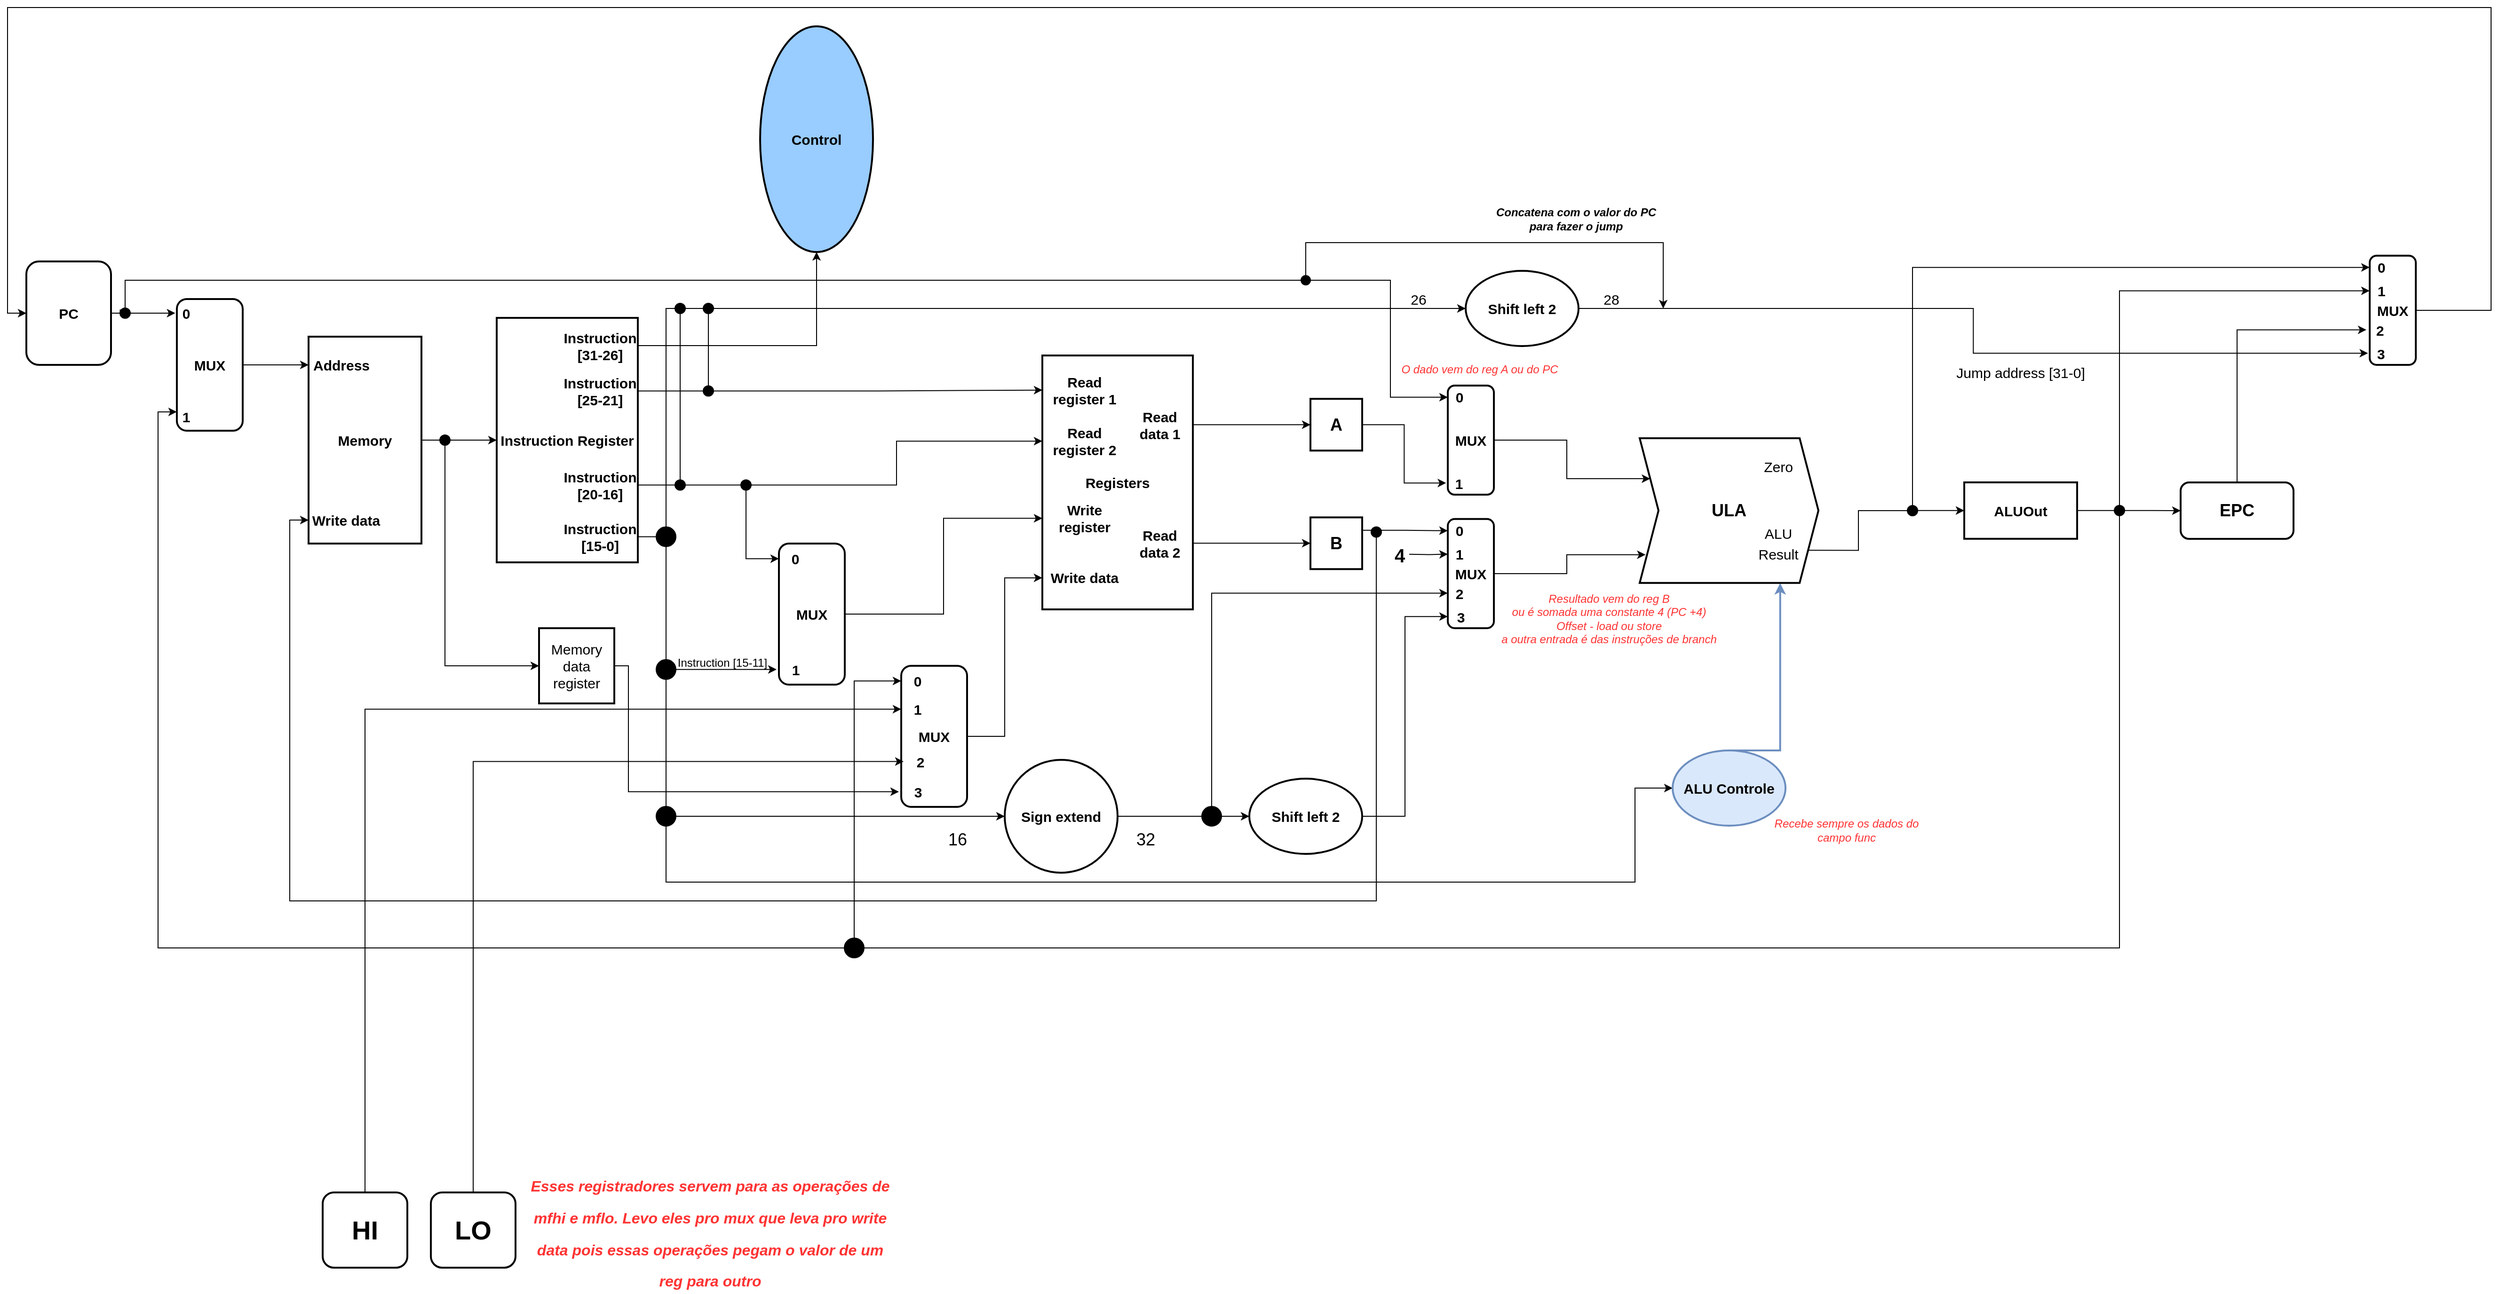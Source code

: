<mxfile version="16.6.6" type="device"><diagram id="hc7XDy4shcpT3fI163qj" name="Page-1"><mxGraphModel dx="2076" dy="1042" grid="1" gridSize="10" guides="1" tooltips="1" connect="1" arrows="1" fold="1" page="1" pageScale="1" pageWidth="3000" pageHeight="2000" math="0" shadow="0"><root><mxCell id="0"/><mxCell id="1" parent="0"/><mxCell id="15MO8sk8ix9EDwdv1zw_-5" style="edgeStyle=orthogonalEdgeStyle;rounded=0;orthogonalLoop=1;jettySize=auto;html=1;exitX=1;exitY=0.5;exitDx=0;exitDy=0;entryX=-0.023;entryY=0.107;entryDx=0;entryDy=0;entryPerimeter=0;fontSize=15;startArrow=none;" parent="1" source="15MO8sk8ix9EDwdv1zw_-191" target="15MO8sk8ix9EDwdv1zw_-4" edge="1"><mxGeometry relative="1" as="geometry"/></mxCell><mxCell id="15MO8sk8ix9EDwdv1zw_-1" value="&lt;font size=&quot;1&quot;&gt;&lt;b style=&quot;font-size: 15px&quot;&gt;PC&lt;/b&gt;&lt;/font&gt;" style="rounded=1;whiteSpace=wrap;html=1;strokeWidth=2;" parent="1" vertex="1"><mxGeometry x="120" y="320" width="90" height="110" as="geometry"/></mxCell><mxCell id="15MO8sk8ix9EDwdv1zw_-7" value="" style="group" parent="1" vertex="1" connectable="0"><mxGeometry x="260" y="360" width="90" height="140" as="geometry"/></mxCell><mxCell id="15MO8sk8ix9EDwdv1zw_-10" value="" style="group" parent="15MO8sk8ix9EDwdv1zw_-7" vertex="1" connectable="0"><mxGeometry width="90" height="140" as="geometry"/></mxCell><mxCell id="15MO8sk8ix9EDwdv1zw_-4" value="&lt;b&gt;MUX&lt;/b&gt;" style="rounded=1;whiteSpace=wrap;html=1;fontSize=15;strokeWidth=2;" parent="15MO8sk8ix9EDwdv1zw_-10" vertex="1"><mxGeometry x="20" width="70" height="140" as="geometry"/></mxCell><mxCell id="15MO8sk8ix9EDwdv1zw_-6" value="&lt;b&gt;0&lt;/b&gt;" style="text;html=1;strokeColor=none;fillColor=none;align=center;verticalAlign=middle;whiteSpace=wrap;rounded=0;fontSize=15;" parent="15MO8sk8ix9EDwdv1zw_-10" vertex="1"><mxGeometry width="60" height="30" as="geometry"/></mxCell><mxCell id="15MO8sk8ix9EDwdv1zw_-8" value="&lt;b&gt;1&lt;/b&gt;" style="text;html=1;strokeColor=none;fillColor=none;align=center;verticalAlign=middle;whiteSpace=wrap;rounded=0;fontSize=15;" parent="15MO8sk8ix9EDwdv1zw_-10" vertex="1"><mxGeometry y="110" width="60" height="30" as="geometry"/></mxCell><mxCell id="15MO8sk8ix9EDwdv1zw_-16" value="" style="group" parent="1" vertex="1" connectable="0"><mxGeometry x="420" y="400" width="120" height="220" as="geometry"/></mxCell><mxCell id="15MO8sk8ix9EDwdv1zw_-11" value="&lt;b&gt;Memory&lt;/b&gt;" style="rounded=0;whiteSpace=wrap;html=1;fontSize=15;strokeWidth=2;" parent="15MO8sk8ix9EDwdv1zw_-16" vertex="1"><mxGeometry width="120" height="220" as="geometry"/></mxCell><mxCell id="15MO8sk8ix9EDwdv1zw_-12" value="&lt;b&gt;Address&lt;/b&gt;" style="text;html=1;strokeColor=none;fillColor=none;align=center;verticalAlign=middle;whiteSpace=wrap;rounded=0;fontSize=15;" parent="15MO8sk8ix9EDwdv1zw_-16" vertex="1"><mxGeometry y="15" width="70" height="30" as="geometry"/></mxCell><mxCell id="15MO8sk8ix9EDwdv1zw_-13" value="&lt;b&gt;Write data&lt;/b&gt;" style="text;html=1;strokeColor=none;fillColor=none;align=center;verticalAlign=middle;whiteSpace=wrap;rounded=0;fontSize=15;" parent="15MO8sk8ix9EDwdv1zw_-16" vertex="1"><mxGeometry y="180" width="80" height="30" as="geometry"/></mxCell><mxCell id="15MO8sk8ix9EDwdv1zw_-17" style="edgeStyle=orthogonalEdgeStyle;rounded=0;orthogonalLoop=1;jettySize=auto;html=1;exitX=1;exitY=0.5;exitDx=0;exitDy=0;entryX=0;entryY=0.5;entryDx=0;entryDy=0;fontSize=15;" parent="1" source="15MO8sk8ix9EDwdv1zw_-4" target="15MO8sk8ix9EDwdv1zw_-12" edge="1"><mxGeometry relative="1" as="geometry"/></mxCell><mxCell id="15MO8sk8ix9EDwdv1zw_-23" value="" style="group" parent="1" vertex="1" connectable="0"><mxGeometry x="620" y="380" width="150" height="260" as="geometry"/></mxCell><mxCell id="15MO8sk8ix9EDwdv1zw_-32" value="" style="group" parent="15MO8sk8ix9EDwdv1zw_-23" vertex="1" connectable="0"><mxGeometry width="150" height="260" as="geometry"/></mxCell><mxCell id="15MO8sk8ix9EDwdv1zw_-24" value="&lt;b&gt;Instruction Register&lt;/b&gt;" style="rounded=0;whiteSpace=wrap;html=1;fontSize=15;strokeWidth=2;" parent="15MO8sk8ix9EDwdv1zw_-32" vertex="1"><mxGeometry width="150" height="260" as="geometry"/></mxCell><mxCell id="15MO8sk8ix9EDwdv1zw_-27" value="&lt;b&gt;Instruction [31-26]&lt;/b&gt;" style="text;html=1;strokeColor=none;fillColor=none;align=center;verticalAlign=middle;whiteSpace=wrap;rounded=0;fontSize=15;" parent="15MO8sk8ix9EDwdv1zw_-32" vertex="1"><mxGeometry x="70" y="11.82" width="80" height="35.45" as="geometry"/></mxCell><mxCell id="15MO8sk8ix9EDwdv1zw_-28" value="&lt;b&gt;Instruction [25-21]&lt;/b&gt;" style="text;html=1;strokeColor=none;fillColor=none;align=center;verticalAlign=middle;whiteSpace=wrap;rounded=0;fontSize=15;" parent="15MO8sk8ix9EDwdv1zw_-32" vertex="1"><mxGeometry x="70" y="60" width="80" height="35.45" as="geometry"/></mxCell><mxCell id="15MO8sk8ix9EDwdv1zw_-29" value="&lt;b&gt;Instruction [20-16]&lt;/b&gt;" style="text;html=1;strokeColor=none;fillColor=none;align=center;verticalAlign=middle;whiteSpace=wrap;rounded=0;fontSize=15;" parent="15MO8sk8ix9EDwdv1zw_-32" vertex="1"><mxGeometry x="70" y="160" width="80" height="35.45" as="geometry"/></mxCell><mxCell id="15MO8sk8ix9EDwdv1zw_-31" value="&lt;b&gt;Instruction [15-0]&lt;/b&gt;" style="text;html=1;strokeColor=none;fillColor=none;align=center;verticalAlign=middle;whiteSpace=wrap;rounded=0;fontSize=15;" parent="15MO8sk8ix9EDwdv1zw_-32" vertex="1"><mxGeometry x="70" y="215" width="80" height="35.45" as="geometry"/></mxCell><mxCell id="15MO8sk8ix9EDwdv1zw_-146" style="edgeStyle=orthogonalEdgeStyle;rounded=0;orthogonalLoop=1;jettySize=auto;html=1;exitX=1;exitY=0.5;exitDx=0;exitDy=0;entryX=0;entryY=0.5;entryDx=0;entryDy=0;fontSize=12;endArrow=classic;endFill=1;" parent="1" source="15MO8sk8ix9EDwdv1zw_-35" target="15MO8sk8ix9EDwdv1zw_-145" edge="1"><mxGeometry relative="1" as="geometry"><Array as="points"><mxPoint x="760" y="750"/><mxPoint x="760" y="884"/></Array></mxGeometry></mxCell><mxCell id="15MO8sk8ix9EDwdv1zw_-35" value="Memory data register" style="whiteSpace=wrap;html=1;aspect=fixed;fontSize=15;strokeWidth=2;" parent="1" vertex="1"><mxGeometry x="665" y="710" width="80" height="80" as="geometry"/></mxCell><mxCell id="15MO8sk8ix9EDwdv1zw_-46" value="" style="edgeStyle=orthogonalEdgeStyle;rounded=0;orthogonalLoop=1;jettySize=auto;html=1;exitX=1;exitY=0.5;exitDx=0;exitDy=0;fontSize=15;endArrow=none;" parent="1" source="15MO8sk8ix9EDwdv1zw_-11" target="15MO8sk8ix9EDwdv1zw_-36" edge="1"><mxGeometry relative="1" as="geometry"><mxPoint x="540" y="510" as="sourcePoint"/><mxPoint x="630" y="510" as="targetPoint"/></mxGeometry></mxCell><mxCell id="15MO8sk8ix9EDwdv1zw_-47" value="" style="group" parent="1" vertex="1" connectable="0"><mxGeometry x="560" y="505" width="10" height="10" as="geometry"/></mxCell><mxCell id="15MO8sk8ix9EDwdv1zw_-36" value="" style="ellipse;whiteSpace=wrap;html=1;aspect=fixed;fontSize=15;strokeWidth=2;fillColor=#000000;" parent="15MO8sk8ix9EDwdv1zw_-47" vertex="1"><mxGeometry width="10" height="10" as="geometry"/></mxCell><mxCell id="15MO8sk8ix9EDwdv1zw_-34" style="edgeStyle=orthogonalEdgeStyle;rounded=0;orthogonalLoop=1;jettySize=auto;html=1;exitX=1;exitY=0.5;exitDx=0;exitDy=0;fontSize=15;startArrow=none;" parent="1" source="15MO8sk8ix9EDwdv1zw_-36" target="15MO8sk8ix9EDwdv1zw_-24" edge="1"><mxGeometry relative="1" as="geometry"/></mxCell><mxCell id="15MO8sk8ix9EDwdv1zw_-48" style="edgeStyle=orthogonalEdgeStyle;rounded=0;orthogonalLoop=1;jettySize=auto;html=1;exitX=0.5;exitY=1;exitDx=0;exitDy=0;entryX=0;entryY=0.5;entryDx=0;entryDy=0;fontSize=15;" parent="1" source="15MO8sk8ix9EDwdv1zw_-36" target="15MO8sk8ix9EDwdv1zw_-35" edge="1"><mxGeometry relative="1" as="geometry"/></mxCell><mxCell id="15MO8sk8ix9EDwdv1zw_-49" value="&lt;b&gt;Control&lt;/b&gt;" style="ellipse;whiteSpace=wrap;html=1;fontSize=15;strokeWidth=2;fillColor=#99CCFF;strokeColor=#000000;" parent="1" vertex="1"><mxGeometry x="900" y="70" width="120" height="240" as="geometry"/></mxCell><mxCell id="15MO8sk8ix9EDwdv1zw_-50" style="edgeStyle=orthogonalEdgeStyle;rounded=0;orthogonalLoop=1;jettySize=auto;html=1;exitX=1;exitY=0.5;exitDx=0;exitDy=0;entryX=0.5;entryY=1;entryDx=0;entryDy=0;fontSize=15;" parent="1" source="15MO8sk8ix9EDwdv1zw_-27" target="15MO8sk8ix9EDwdv1zw_-49" edge="1"><mxGeometry relative="1" as="geometry"/></mxCell><mxCell id="15MO8sk8ix9EDwdv1zw_-51" value="" style="group" parent="1" vertex="1" connectable="0"><mxGeometry x="1200" y="420" width="160" height="270" as="geometry"/></mxCell><mxCell id="15MO8sk8ix9EDwdv1zw_-69" value="" style="group" parent="15MO8sk8ix9EDwdv1zw_-51" vertex="1" connectable="0"><mxGeometry width="160" height="270" as="geometry"/></mxCell><mxCell id="15MO8sk8ix9EDwdv1zw_-52" value="&lt;b&gt;Registers&lt;/b&gt;" style="rounded=0;whiteSpace=wrap;html=1;fontSize=15;strokeWidth=2;" parent="15MO8sk8ix9EDwdv1zw_-69" vertex="1"><mxGeometry width="160" height="270" as="geometry"/></mxCell><mxCell id="15MO8sk8ix9EDwdv1zw_-58" value="&lt;b&gt;Read register 1&lt;/b&gt;" style="text;html=1;strokeColor=none;fillColor=none;align=center;verticalAlign=middle;whiteSpace=wrap;rounded=0;fontSize=15;" parent="15MO8sk8ix9EDwdv1zw_-69" vertex="1"><mxGeometry y="18.409" width="90" height="36.818" as="geometry"/></mxCell><mxCell id="15MO8sk8ix9EDwdv1zw_-62" value="&lt;b&gt;Read register 2&lt;/b&gt;" style="text;html=1;strokeColor=none;fillColor=none;align=center;verticalAlign=middle;whiteSpace=wrap;rounded=0;fontSize=15;" parent="15MO8sk8ix9EDwdv1zw_-69" vertex="1"><mxGeometry y="72.689" width="90" height="36.818" as="geometry"/></mxCell><mxCell id="15MO8sk8ix9EDwdv1zw_-63" value="&lt;b&gt;Write register&lt;/b&gt;" style="text;html=1;strokeColor=none;fillColor=none;align=center;verticalAlign=middle;whiteSpace=wrap;rounded=0;fontSize=15;" parent="15MO8sk8ix9EDwdv1zw_-69" vertex="1"><mxGeometry y="154.728" width="90" height="36.818" as="geometry"/></mxCell><mxCell id="15MO8sk8ix9EDwdv1zw_-64" value="&lt;b&gt;Write data&lt;/b&gt;" style="text;html=1;strokeColor=none;fillColor=none;align=center;verticalAlign=middle;whiteSpace=wrap;rounded=0;fontSize=15;" parent="15MO8sk8ix9EDwdv1zw_-69" vertex="1"><mxGeometry y="218.074" width="90" height="36.818" as="geometry"/></mxCell><mxCell id="15MO8sk8ix9EDwdv1zw_-65" value="&lt;b&gt;Read data 1&lt;/b&gt;" style="text;html=1;strokeColor=none;fillColor=none;align=center;verticalAlign=middle;whiteSpace=wrap;rounded=0;fontSize=15;" parent="15MO8sk8ix9EDwdv1zw_-69" vertex="1"><mxGeometry x="90" y="55.225" width="70" height="36.813" as="geometry"/></mxCell><mxCell id="15MO8sk8ix9EDwdv1zw_-66" value="&lt;b&gt;Read data 2&lt;/b&gt;" style="text;html=1;strokeColor=none;fillColor=none;align=center;verticalAlign=middle;whiteSpace=wrap;rounded=0;fontSize=15;" parent="15MO8sk8ix9EDwdv1zw_-69" vertex="1"><mxGeometry x="90" y="181.263" width="70" height="36.813" as="geometry"/></mxCell><mxCell id="15MO8sk8ix9EDwdv1zw_-76" value="" style="group" parent="1" vertex="1" connectable="0"><mxGeometry x="900" y="620" width="90" height="150" as="geometry"/></mxCell><mxCell id="15MO8sk8ix9EDwdv1zw_-77" value="" style="group" parent="15MO8sk8ix9EDwdv1zw_-76" vertex="1" connectable="0"><mxGeometry width="90" height="150" as="geometry"/></mxCell><mxCell id="15MO8sk8ix9EDwdv1zw_-78" value="&lt;b&gt;MUX&lt;/b&gt;" style="rounded=1;whiteSpace=wrap;html=1;fontSize=15;strokeWidth=2;" parent="15MO8sk8ix9EDwdv1zw_-77" vertex="1"><mxGeometry x="20" width="70" height="150" as="geometry"/></mxCell><mxCell id="15MO8sk8ix9EDwdv1zw_-79" value="&lt;b&gt;0&lt;/b&gt;" style="text;html=1;strokeColor=none;fillColor=none;align=center;verticalAlign=middle;whiteSpace=wrap;rounded=0;fontSize=15;" parent="15MO8sk8ix9EDwdv1zw_-77" vertex="1"><mxGeometry x="20" width="35" height="32.143" as="geometry"/></mxCell><mxCell id="15MO8sk8ix9EDwdv1zw_-80" value="&lt;b&gt;1&lt;/b&gt;" style="text;html=1;strokeColor=none;fillColor=none;align=center;verticalAlign=middle;whiteSpace=wrap;rounded=0;fontSize=15;" parent="15MO8sk8ix9EDwdv1zw_-77" vertex="1"><mxGeometry x="17.5" y="117.857" width="40" height="32.143" as="geometry"/></mxCell><mxCell id="15MO8sk8ix9EDwdv1zw_-82" value="" style="edgeStyle=orthogonalEdgeStyle;rounded=0;orthogonalLoop=1;jettySize=auto;html=1;exitX=1;exitY=0.5;exitDx=0;exitDy=0;entryX=0;entryY=0.5;entryDx=0;entryDy=0;fontSize=15;endArrow=none;" parent="1" source="15MO8sk8ix9EDwdv1zw_-29" target="15MO8sk8ix9EDwdv1zw_-81" edge="1"><mxGeometry relative="1" as="geometry"><mxPoint x="780" y="557.725" as="sourcePoint"/><mxPoint x="1080" y="511.099" as="targetPoint"/></mxGeometry></mxCell><mxCell id="15MO8sk8ix9EDwdv1zw_-83" value="" style="group" parent="1" vertex="1" connectable="0"><mxGeometry x="810" y="552.72" width="10" height="10" as="geometry"/></mxCell><mxCell id="15MO8sk8ix9EDwdv1zw_-81" value="" style="ellipse;whiteSpace=wrap;html=1;aspect=fixed;fontSize=15;strokeWidth=2;fillColor=#000000;" parent="15MO8sk8ix9EDwdv1zw_-83" vertex="1"><mxGeometry width="10" height="10" as="geometry"/></mxCell><mxCell id="15MO8sk8ix9EDwdv1zw_-86" value="" style="group" parent="1" vertex="1" connectable="0"><mxGeometry x="880" y="552.72" width="10" height="10" as="geometry"/></mxCell><mxCell id="15MO8sk8ix9EDwdv1zw_-84" value="" style="ellipse;whiteSpace=wrap;html=1;aspect=fixed;fontSize=15;strokeWidth=2;fillColor=#000000;" parent="15MO8sk8ix9EDwdv1zw_-86" vertex="1"><mxGeometry width="10" height="10" as="geometry"/></mxCell><mxCell id="15MO8sk8ix9EDwdv1zw_-85" value="" style="edgeStyle=orthogonalEdgeStyle;rounded=0;orthogonalLoop=1;jettySize=auto;html=1;exitX=1;exitY=0.5;exitDx=0;exitDy=0;entryX=0;entryY=0.5;entryDx=0;entryDy=0;fontSize=15;startArrow=none;endArrow=none;" parent="15MO8sk8ix9EDwdv1zw_-86" source="15MO8sk8ix9EDwdv1zw_-81" target="15MO8sk8ix9EDwdv1zw_-84" edge="1"><mxGeometry relative="1" as="geometry"><mxPoint x="-60" y="5" as="sourcePoint"/><mxPoint x="200" y="-41.621" as="targetPoint"/></mxGeometry></mxCell><mxCell id="15MO8sk8ix9EDwdv1zw_-75" style="edgeStyle=orthogonalEdgeStyle;rounded=0;orthogonalLoop=1;jettySize=auto;html=1;exitX=1;exitY=0.5;exitDx=0;exitDy=0;entryX=0;entryY=0.5;entryDx=0;entryDy=0;fontSize=15;startArrow=none;" parent="1" source="15MO8sk8ix9EDwdv1zw_-84" target="15MO8sk8ix9EDwdv1zw_-62" edge="1"><mxGeometry relative="1" as="geometry"/></mxCell><mxCell id="15MO8sk8ix9EDwdv1zw_-88" style="edgeStyle=orthogonalEdgeStyle;rounded=0;orthogonalLoop=1;jettySize=auto;html=1;exitX=0.5;exitY=1;exitDx=0;exitDy=0;entryX=0;entryY=0.5;entryDx=0;entryDy=0;fontSize=15;" parent="1" source="15MO8sk8ix9EDwdv1zw_-84" target="15MO8sk8ix9EDwdv1zw_-79" edge="1"><mxGeometry relative="1" as="geometry"/></mxCell><mxCell id="15MO8sk8ix9EDwdv1zw_-220" style="edgeStyle=orthogonalEdgeStyle;rounded=0;orthogonalLoop=1;jettySize=auto;html=1;exitX=1;exitY=0.5;exitDx=0;exitDy=0;entryX=0;entryY=0.5;entryDx=0;entryDy=0;fontSize=15;endArrow=classic;endFill=1;" parent="1" source="15MO8sk8ix9EDwdv1zw_-89" target="15MO8sk8ix9EDwdv1zw_-212" edge="1"><mxGeometry relative="1" as="geometry"/></mxCell><mxCell id="15MO8sk8ix9EDwdv1zw_-89" value="&lt;b&gt;Shift left 2&lt;/b&gt;" style="ellipse;whiteSpace=wrap;html=1;fontSize=15;strokeColor=#000000;strokeWidth=2;fillColor=none;" parent="1" vertex="1"><mxGeometry x="1650" y="330" width="120" height="80" as="geometry"/></mxCell><mxCell id="15MO8sk8ix9EDwdv1zw_-112" style="edgeStyle=orthogonalEdgeStyle;rounded=0;orthogonalLoop=1;jettySize=auto;html=1;exitX=1;exitY=0.5;exitDx=0;exitDy=0;entryX=0;entryY=0.5;entryDx=0;entryDy=0;fontSize=15;endArrow=none;endFill=0;" parent="1" source="15MO8sk8ix9EDwdv1zw_-99" target="15MO8sk8ix9EDwdv1zw_-109" edge="1"><mxGeometry relative="1" as="geometry"/></mxCell><mxCell id="15MO8sk8ix9EDwdv1zw_-99" value="" style="ellipse;whiteSpace=wrap;html=1;aspect=fixed;fontSize=15;strokeWidth=2;fillColor=#000000;" parent="1" vertex="1"><mxGeometry x="810" y="365" width="10" height="10" as="geometry"/></mxCell><mxCell id="15MO8sk8ix9EDwdv1zw_-102" value="" style="edgeStyle=orthogonalEdgeStyle;rounded=0;orthogonalLoop=1;jettySize=auto;html=1;fontSize=15;endArrow=none;startArrow=none;" parent="1" source="15MO8sk8ix9EDwdv1zw_-115" target="15MO8sk8ix9EDwdv1zw_-99" edge="1"><mxGeometry relative="1" as="geometry"><mxPoint x="1460" y="370" as="targetPoint"/><mxPoint x="790" y="930" as="sourcePoint"/><Array as="points"><mxPoint x="800" y="370"/></Array></mxGeometry></mxCell><mxCell id="15MO8sk8ix9EDwdv1zw_-104" value="" style="edgeStyle=orthogonalEdgeStyle;rounded=0;orthogonalLoop=1;jettySize=auto;html=1;exitX=1;exitY=0.5;exitDx=0;exitDy=0;fontSize=15;endArrow=none;" parent="1" source="15MO8sk8ix9EDwdv1zw_-28" target="15MO8sk8ix9EDwdv1zw_-103" edge="1"><mxGeometry relative="1" as="geometry"><mxPoint x="780" y="457.725" as="sourcePoint"/><mxPoint x="1080" y="456.8" as="targetPoint"/></mxGeometry></mxCell><mxCell id="15MO8sk8ix9EDwdv1zw_-108" value="" style="group" parent="1" vertex="1" connectable="0"><mxGeometry x="840" y="452.72" width="10" height="10" as="geometry"/></mxCell><mxCell id="15MO8sk8ix9EDwdv1zw_-103" value="" style="ellipse;whiteSpace=wrap;html=1;aspect=fixed;fontSize=15;strokeWidth=2;fillColor=#000000;" parent="15MO8sk8ix9EDwdv1zw_-108" vertex="1"><mxGeometry width="10" height="10" as="geometry"/></mxCell><mxCell id="15MO8sk8ix9EDwdv1zw_-74" style="edgeStyle=orthogonalEdgeStyle;rounded=0;orthogonalLoop=1;jettySize=auto;html=1;exitX=1;exitY=0.5;exitDx=0;exitDy=0;fontSize=15;startArrow=none;" parent="1" source="15MO8sk8ix9EDwdv1zw_-103" target="15MO8sk8ix9EDwdv1zw_-58" edge="1"><mxGeometry relative="1" as="geometry"/></mxCell><mxCell id="15MO8sk8ix9EDwdv1zw_-148" style="edgeStyle=orthogonalEdgeStyle;rounded=0;orthogonalLoop=1;jettySize=auto;html=1;exitX=1;exitY=0.5;exitDx=0;exitDy=0;entryX=0;entryY=0.5;entryDx=0;entryDy=0;fontSize=12;endArrow=classic;endFill=1;" parent="1" source="15MO8sk8ix9EDwdv1zw_-109" target="15MO8sk8ix9EDwdv1zw_-89" edge="1"><mxGeometry relative="1" as="geometry"/></mxCell><mxCell id="15MO8sk8ix9EDwdv1zw_-109" value="" style="ellipse;whiteSpace=wrap;html=1;aspect=fixed;fontSize=15;strokeWidth=2;fillColor=#000000;" parent="1" vertex="1"><mxGeometry x="840" y="365" width="10" height="10" as="geometry"/></mxCell><mxCell id="15MO8sk8ix9EDwdv1zw_-110" style="edgeStyle=orthogonalEdgeStyle;rounded=0;orthogonalLoop=1;jettySize=auto;html=1;exitX=0.5;exitY=0;exitDx=0;exitDy=0;entryX=0.5;entryY=1;entryDx=0;entryDy=0;fontSize=15;endArrow=none;endFill=0;" parent="1" source="15MO8sk8ix9EDwdv1zw_-81" target="15MO8sk8ix9EDwdv1zw_-99" edge="1"><mxGeometry relative="1" as="geometry"/></mxCell><mxCell id="15MO8sk8ix9EDwdv1zw_-111" style="edgeStyle=orthogonalEdgeStyle;rounded=0;orthogonalLoop=1;jettySize=auto;html=1;exitX=0.5;exitY=0;exitDx=0;exitDy=0;entryX=0.5;entryY=1;entryDx=0;entryDy=0;fontSize=15;endArrow=none;endFill=0;" parent="1" source="15MO8sk8ix9EDwdv1zw_-103" target="15MO8sk8ix9EDwdv1zw_-109" edge="1"><mxGeometry relative="1" as="geometry"/></mxCell><mxCell id="15MO8sk8ix9EDwdv1zw_-115" value="" style="ellipse;whiteSpace=wrap;html=1;aspect=fixed;fontSize=15;strokeWidth=2;fillColor=#000000;" parent="1" vertex="1"><mxGeometry x="790" y="602.72" width="20" height="20" as="geometry"/></mxCell><mxCell id="15MO8sk8ix9EDwdv1zw_-118" value="" style="edgeStyle=orthogonalEdgeStyle;rounded=0;orthogonalLoop=1;jettySize=auto;html=1;fontSize=15;endArrow=none;startArrow=none;" parent="1" source="15MO8sk8ix9EDwdv1zw_-121" target="15MO8sk8ix9EDwdv1zw_-115" edge="1"><mxGeometry relative="1" as="geometry"><mxPoint x="810" y="370" as="targetPoint"/><mxPoint x="790" y="930" as="sourcePoint"/><Array as="points"/></mxGeometry></mxCell><mxCell id="15MO8sk8ix9EDwdv1zw_-119" style="edgeStyle=orthogonalEdgeStyle;rounded=0;orthogonalLoop=1;jettySize=auto;html=1;exitX=1;exitY=0.5;exitDx=0;exitDy=0;entryX=0;entryY=0.5;entryDx=0;entryDy=0;fontSize=15;endArrow=none;endFill=0;" parent="1" source="15MO8sk8ix9EDwdv1zw_-31" target="15MO8sk8ix9EDwdv1zw_-115" edge="1"><mxGeometry relative="1" as="geometry"/></mxCell><mxCell id="15MO8sk8ix9EDwdv1zw_-126" style="edgeStyle=orthogonalEdgeStyle;rounded=0;orthogonalLoop=1;jettySize=auto;html=1;exitX=1;exitY=0.5;exitDx=0;exitDy=0;entryX=0;entryY=0.5;entryDx=0;entryDy=0;fontSize=15;endArrow=classic;endFill=1;" parent="1" source="15MO8sk8ix9EDwdv1zw_-121" target="15MO8sk8ix9EDwdv1zw_-80" edge="1"><mxGeometry relative="1" as="geometry"/></mxCell><mxCell id="15MO8sk8ix9EDwdv1zw_-121" value="" style="ellipse;whiteSpace=wrap;html=1;aspect=fixed;fontSize=15;strokeWidth=2;fillColor=#000000;" parent="1" vertex="1"><mxGeometry x="790" y="743.93" width="20" height="20" as="geometry"/></mxCell><mxCell id="15MO8sk8ix9EDwdv1zw_-125" value="" style="edgeStyle=orthogonalEdgeStyle;rounded=0;orthogonalLoop=1;jettySize=auto;html=1;fontSize=15;endArrow=none;startArrow=none;" parent="1" source="15MO8sk8ix9EDwdv1zw_-130" target="15MO8sk8ix9EDwdv1zw_-121" edge="1"><mxGeometry relative="1" as="geometry"><mxPoint x="800" y="622.72" as="targetPoint"/><mxPoint x="790" y="930" as="sourcePoint"/><Array as="points"/></mxGeometry></mxCell><mxCell id="15MO8sk8ix9EDwdv1zw_-127" value="&lt;font style=&quot;font-size: 12px&quot;&gt;Instruction [15-11]&lt;/font&gt;" style="text;html=1;strokeColor=none;fillColor=none;align=center;verticalAlign=middle;whiteSpace=wrap;rounded=0;fontSize=15;" parent="1" vertex="1"><mxGeometry x="790" y="730" width="140" height="30" as="geometry"/></mxCell><mxCell id="15MO8sk8ix9EDwdv1zw_-128" style="edgeStyle=orthogonalEdgeStyle;rounded=0;orthogonalLoop=1;jettySize=auto;html=1;exitX=1;exitY=0.5;exitDx=0;exitDy=0;entryX=0;entryY=0.5;entryDx=0;entryDy=0;fontSize=12;endArrow=classic;endFill=1;" parent="1" source="15MO8sk8ix9EDwdv1zw_-78" target="15MO8sk8ix9EDwdv1zw_-63" edge="1"><mxGeometry relative="1" as="geometry"/></mxCell><mxCell id="15MO8sk8ix9EDwdv1zw_-134" style="edgeStyle=orthogonalEdgeStyle;rounded=0;orthogonalLoop=1;jettySize=auto;html=1;exitX=1;exitY=0.5;exitDx=0;exitDy=0;entryX=0;entryY=0.5;entryDx=0;entryDy=0;fontSize=12;endArrow=classic;endFill=1;" parent="1" source="15MO8sk8ix9EDwdv1zw_-129" target="15MO8sk8ix9EDwdv1zw_-133" edge="1"><mxGeometry relative="1" as="geometry"/></mxCell><mxCell id="15MO8sk8ix9EDwdv1zw_-129" value="&lt;b&gt;Sign extend&lt;/b&gt;" style="ellipse;whiteSpace=wrap;html=1;fontSize=15;strokeColor=#000000;strokeWidth=2;fillColor=none;" parent="1" vertex="1"><mxGeometry x="1160" y="850" width="120" height="120" as="geometry"/></mxCell><mxCell id="15MO8sk8ix9EDwdv1zw_-132" style="edgeStyle=orthogonalEdgeStyle;rounded=0;orthogonalLoop=1;jettySize=auto;html=1;exitX=1;exitY=0.5;exitDx=0;exitDy=0;entryX=0;entryY=0.5;entryDx=0;entryDy=0;fontSize=12;endArrow=classic;endFill=1;" parent="1" source="15MO8sk8ix9EDwdv1zw_-130" target="15MO8sk8ix9EDwdv1zw_-129" edge="1"><mxGeometry relative="1" as="geometry"/></mxCell><mxCell id="15MO8sk8ix9EDwdv1zw_-130" value="" style="ellipse;whiteSpace=wrap;html=1;aspect=fixed;fontSize=15;strokeWidth=2;fillColor=#000000;" parent="1" vertex="1"><mxGeometry x="790" y="900" width="20" height="20" as="geometry"/></mxCell><mxCell id="15MO8sk8ix9EDwdv1zw_-131" value="" style="edgeStyle=orthogonalEdgeStyle;rounded=0;orthogonalLoop=1;jettySize=auto;html=1;fontSize=15;endArrow=classic;endFill=1;entryX=0;entryY=0.5;entryDx=0;entryDy=0;" parent="1" source="15MO8sk8ix9EDwdv1zw_-130" target="15MO8sk8ix9EDwdv1zw_-149" edge="1"><mxGeometry relative="1" as="geometry"><mxPoint x="1460" y="1070" as="targetPoint"/><mxPoint x="800" y="763.93" as="sourcePoint"/><Array as="points"><mxPoint x="800" y="980"/><mxPoint x="1830" y="980"/><mxPoint x="1830" y="880"/></Array></mxGeometry></mxCell><mxCell id="15MO8sk8ix9EDwdv1zw_-174" style="edgeStyle=orthogonalEdgeStyle;rounded=0;orthogonalLoop=1;jettySize=auto;html=1;exitX=1;exitY=0.5;exitDx=0;exitDy=0;entryX=0;entryY=0.5;entryDx=0;entryDy=0;fontSize=18;endArrow=classic;endFill=1;" parent="1" source="15MO8sk8ix9EDwdv1zw_-133" target="15MO8sk8ix9EDwdv1zw_-158" edge="1"><mxGeometry relative="1" as="geometry"/></mxCell><mxCell id="15MO8sk8ix9EDwdv1zw_-133" value="&lt;b&gt;Shift left 2&lt;/b&gt;" style="ellipse;whiteSpace=wrap;html=1;fontSize=15;strokeColor=#000000;strokeWidth=2;fillColor=none;" parent="1" vertex="1"><mxGeometry x="1420" y="870" width="120" height="80" as="geometry"/></mxCell><mxCell id="15MO8sk8ix9EDwdv1zw_-141" value="" style="group" parent="1" vertex="1" connectable="0"><mxGeometry x="1030" y="750" width="90" height="150" as="geometry"/></mxCell><mxCell id="15MO8sk8ix9EDwdv1zw_-142" value="" style="group" parent="15MO8sk8ix9EDwdv1zw_-141" vertex="1" connectable="0"><mxGeometry width="90" height="150" as="geometry"/></mxCell><mxCell id="15MO8sk8ix9EDwdv1zw_-143" value="&lt;b&gt;MUX&lt;/b&gt;" style="rounded=1;whiteSpace=wrap;html=1;fontSize=15;strokeWidth=2;" parent="15MO8sk8ix9EDwdv1zw_-142" vertex="1"><mxGeometry x="20" width="70" height="150" as="geometry"/></mxCell><mxCell id="15MO8sk8ix9EDwdv1zw_-144" value="&lt;b&gt;0&lt;/b&gt;" style="text;html=1;strokeColor=none;fillColor=none;align=center;verticalAlign=middle;whiteSpace=wrap;rounded=0;fontSize=15;" parent="15MO8sk8ix9EDwdv1zw_-142" vertex="1"><mxGeometry x="20" width="35" height="32.143" as="geometry"/></mxCell><mxCell id="15MO8sk8ix9EDwdv1zw_-145" value="&lt;b&gt;3&lt;/b&gt;" style="text;html=1;strokeColor=none;fillColor=none;align=center;verticalAlign=middle;whiteSpace=wrap;rounded=0;fontSize=15;" parent="15MO8sk8ix9EDwdv1zw_-142" vertex="1"><mxGeometry x="17.5" y="117.857" width="40" height="32.143" as="geometry"/></mxCell><mxCell id="znXdPj7PAdKvWrLpCq69-17" value="&lt;b&gt;1&lt;/b&gt;" style="text;html=1;strokeColor=none;fillColor=none;align=center;verticalAlign=middle;whiteSpace=wrap;rounded=0;fontSize=15;" vertex="1" parent="15MO8sk8ix9EDwdv1zw_-142"><mxGeometry x="20" y="30" width="35" height="32.143" as="geometry"/></mxCell><mxCell id="znXdPj7PAdKvWrLpCq69-20" value="&lt;b&gt;2&lt;/b&gt;" style="text;html=1;strokeColor=none;fillColor=none;align=center;verticalAlign=middle;whiteSpace=wrap;rounded=0;fontSize=15;" vertex="1" parent="15MO8sk8ix9EDwdv1zw_-142"><mxGeometry x="22.5" y="85.71" width="35" height="32.143" as="geometry"/></mxCell><mxCell id="15MO8sk8ix9EDwdv1zw_-147" style="edgeStyle=orthogonalEdgeStyle;rounded=0;orthogonalLoop=1;jettySize=auto;html=1;exitX=1;exitY=0.5;exitDx=0;exitDy=0;entryX=0;entryY=0.5;entryDx=0;entryDy=0;fontSize=12;endArrow=classic;endFill=1;" parent="1" source="15MO8sk8ix9EDwdv1zw_-143" target="15MO8sk8ix9EDwdv1zw_-64" edge="1"><mxGeometry relative="1" as="geometry"/></mxCell><mxCell id="znXdPj7PAdKvWrLpCq69-10" style="edgeStyle=orthogonalEdgeStyle;rounded=0;orthogonalLoop=1;jettySize=auto;html=1;exitX=0.5;exitY=0;exitDx=0;exitDy=0;entryX=0.786;entryY=1.001;entryDx=0;entryDy=0;entryPerimeter=0;fillColor=#dae8fc;strokeColor=#6c8ebf;strokeWidth=2;" edge="1" parent="1" source="15MO8sk8ix9EDwdv1zw_-149" target="15MO8sk8ix9EDwdv1zw_-195"><mxGeometry relative="1" as="geometry"><Array as="points"><mxPoint x="1984" y="840"/></Array></mxGeometry></mxCell><mxCell id="15MO8sk8ix9EDwdv1zw_-149" value="&lt;b&gt;ALU Controle&lt;/b&gt;" style="ellipse;whiteSpace=wrap;html=1;fontSize=15;strokeColor=#6c8ebf;strokeWidth=2;fillColor=#dae8fc;" parent="1" vertex="1"><mxGeometry x="1870" y="840" width="120" height="80" as="geometry"/></mxCell><mxCell id="15MO8sk8ix9EDwdv1zw_-169" style="edgeStyle=orthogonalEdgeStyle;rounded=0;orthogonalLoop=1;jettySize=auto;html=1;exitX=1;exitY=0.5;exitDx=0;exitDy=0;entryX=0;entryY=0.5;entryDx=0;entryDy=0;fontSize=18;endArrow=classic;endFill=1;" parent="1" source="15MO8sk8ix9EDwdv1zw_-150" target="15MO8sk8ix9EDwdv1zw_-168" edge="1"><mxGeometry relative="1" as="geometry"/></mxCell><mxCell id="15MO8sk8ix9EDwdv1zw_-150" value="&lt;font style=&quot;font-size: 18px&quot;&gt;&lt;b&gt;A&lt;/b&gt;&lt;/font&gt;" style="whiteSpace=wrap;html=1;aspect=fixed;fontSize=12;strokeColor=#000000;strokeWidth=2;fillColor=none;" parent="1" vertex="1"><mxGeometry x="1485" y="466.13" width="55" height="55" as="geometry"/></mxCell><mxCell id="15MO8sk8ix9EDwdv1zw_-151" value="&lt;font style=&quot;font-size: 18px&quot;&gt;&lt;b&gt;B&lt;/b&gt;&lt;/font&gt;" style="whiteSpace=wrap;html=1;aspect=fixed;fontSize=12;strokeColor=#000000;strokeWidth=2;fillColor=none;" parent="1" vertex="1"><mxGeometry x="1485" y="592.17" width="55" height="55" as="geometry"/></mxCell><mxCell id="15MO8sk8ix9EDwdv1zw_-152" style="edgeStyle=orthogonalEdgeStyle;rounded=0;orthogonalLoop=1;jettySize=auto;html=1;exitX=1;exitY=0.5;exitDx=0;exitDy=0;entryX=0;entryY=0.5;entryDx=0;entryDy=0;fontSize=18;endArrow=classic;endFill=1;" parent="1" source="15MO8sk8ix9EDwdv1zw_-65" target="15MO8sk8ix9EDwdv1zw_-150" edge="1"><mxGeometry relative="1" as="geometry"/></mxCell><mxCell id="15MO8sk8ix9EDwdv1zw_-153" style="edgeStyle=orthogonalEdgeStyle;rounded=0;orthogonalLoop=1;jettySize=auto;html=1;exitX=1;exitY=0.5;exitDx=0;exitDy=0;entryX=0;entryY=0.5;entryDx=0;entryDy=0;fontSize=18;endArrow=classic;endFill=1;" parent="1" source="15MO8sk8ix9EDwdv1zw_-66" target="15MO8sk8ix9EDwdv1zw_-151" edge="1"><mxGeometry relative="1" as="geometry"/></mxCell><mxCell id="15MO8sk8ix9EDwdv1zw_-154" value="" style="group" parent="1" vertex="1" connectable="0"><mxGeometry x="1590" y="593.93" width="90" height="116.07" as="geometry"/></mxCell><mxCell id="15MO8sk8ix9EDwdv1zw_-155" value="" style="group" parent="15MO8sk8ix9EDwdv1zw_-154" vertex="1" connectable="0"><mxGeometry x="27" width="63" height="116.07" as="geometry"/></mxCell><mxCell id="15MO8sk8ix9EDwdv1zw_-156" value="&lt;b&gt;MUX&lt;/b&gt;" style="rounded=1;whiteSpace=wrap;html=1;fontSize=15;strokeWidth=2;" parent="15MO8sk8ix9EDwdv1zw_-155" vertex="1"><mxGeometry x="14" width="49" height="116.07" as="geometry"/></mxCell><mxCell id="15MO8sk8ix9EDwdv1zw_-157" value="&lt;b&gt;0&lt;/b&gt;" style="text;html=1;strokeColor=none;fillColor=none;align=center;verticalAlign=middle;whiteSpace=wrap;rounded=0;fontSize=15;" parent="15MO8sk8ix9EDwdv1zw_-155" vertex="1"><mxGeometry x="14" width="24.5" height="24.872" as="geometry"/></mxCell><mxCell id="15MO8sk8ix9EDwdv1zw_-158" value="&lt;b&gt;3&lt;/b&gt;" style="text;html=1;strokeColor=none;fillColor=none;align=center;verticalAlign=middle;whiteSpace=wrap;rounded=0;fontSize=15;" parent="15MO8sk8ix9EDwdv1zw_-155" vertex="1"><mxGeometry x="14" y="91.198" width="28" height="24.872" as="geometry"/></mxCell><mxCell id="15MO8sk8ix9EDwdv1zw_-180" value="&lt;b&gt;1&lt;/b&gt;" style="text;html=1;strokeColor=none;fillColor=none;align=center;verticalAlign=middle;whiteSpace=wrap;rounded=0;fontSize=15;" parent="15MO8sk8ix9EDwdv1zw_-155" vertex="1"><mxGeometry x="14" y="24.87" width="24.5" height="24.872" as="geometry"/></mxCell><mxCell id="15MO8sk8ix9EDwdv1zw_-186" value="&lt;b&gt;2&lt;/b&gt;" style="text;html=1;strokeColor=none;fillColor=none;align=center;verticalAlign=middle;whiteSpace=wrap;rounded=0;fontSize=15;" parent="15MO8sk8ix9EDwdv1zw_-155" vertex="1"><mxGeometry x="14" y="66.33" width="24.5" height="24.872" as="geometry"/></mxCell><mxCell id="O4yZFZUyZEfNbllSz_fx-3" value="&lt;b&gt;&lt;font color=&quot;#000000&quot; style=&quot;font-size: 20px&quot;&gt;4&lt;/font&gt;&lt;/b&gt;" style="text;html=1;strokeColor=none;fillColor=none;align=center;verticalAlign=middle;whiteSpace=wrap;rounded=0;fontColor=#FF3333;" parent="15MO8sk8ix9EDwdv1zw_-154" vertex="1"><mxGeometry x="-40" y="23.24" width="60" height="30" as="geometry"/></mxCell><mxCell id="15MO8sk8ix9EDwdv1zw_-161" value="" style="group" parent="1" vertex="1" connectable="0"><mxGeometry x="1490" y="602.72" width="10" height="10" as="geometry"/></mxCell><mxCell id="15MO8sk8ix9EDwdv1zw_-159" style="edgeStyle=orthogonalEdgeStyle;rounded=0;orthogonalLoop=1;jettySize=auto;html=1;exitX=1;exitY=0.25;exitDx=0;exitDy=0;fontSize=18;endArrow=classic;endFill=1;" parent="15MO8sk8ix9EDwdv1zw_-161" source="15MO8sk8ix9EDwdv1zw_-151" target="15MO8sk8ix9EDwdv1zw_-157" edge="1"><mxGeometry relative="1" as="geometry"/></mxCell><mxCell id="15MO8sk8ix9EDwdv1zw_-162" style="edgeStyle=orthogonalEdgeStyle;rounded=0;orthogonalLoop=1;jettySize=auto;html=1;fontSize=18;endArrow=classic;endFill=1;entryX=0;entryY=0.5;entryDx=0;entryDy=0;exitX=0.5;exitY=1;exitDx=0;exitDy=0;" parent="1" source="15MO8sk8ix9EDwdv1zw_-163" target="15MO8sk8ix9EDwdv1zw_-13" edge="1"><mxGeometry relative="1" as="geometry"><mxPoint x="750" y="960" as="targetPoint"/><mxPoint x="1560" y="700" as="sourcePoint"/><Array as="points"><mxPoint x="1555" y="1000"/><mxPoint x="400" y="1000"/><mxPoint x="400" y="595"/></Array></mxGeometry></mxCell><mxCell id="15MO8sk8ix9EDwdv1zw_-163" value="" style="ellipse;whiteSpace=wrap;html=1;aspect=fixed;fontSize=15;strokeWidth=2;fillColor=#000000;" parent="1" vertex="1"><mxGeometry x="1550" y="602.72" width="10" height="10" as="geometry"/></mxCell><mxCell id="15MO8sk8ix9EDwdv1zw_-164" value="" style="group" parent="1" vertex="1" connectable="0"><mxGeometry x="1590" y="451.96" width="90" height="116.07" as="geometry"/></mxCell><mxCell id="15MO8sk8ix9EDwdv1zw_-165" value="" style="group" parent="15MO8sk8ix9EDwdv1zw_-164" vertex="1" connectable="0"><mxGeometry x="27" width="63" height="116.07" as="geometry"/></mxCell><mxCell id="15MO8sk8ix9EDwdv1zw_-166" value="&lt;b&gt;MUX&lt;/b&gt;" style="rounded=1;whiteSpace=wrap;html=1;fontSize=15;strokeWidth=2;" parent="15MO8sk8ix9EDwdv1zw_-165" vertex="1"><mxGeometry x="14" width="49" height="116.07" as="geometry"/></mxCell><mxCell id="15MO8sk8ix9EDwdv1zw_-167" value="&lt;b&gt;0&lt;/b&gt;" style="text;html=1;strokeColor=none;fillColor=none;align=center;verticalAlign=middle;whiteSpace=wrap;rounded=0;fontSize=15;" parent="15MO8sk8ix9EDwdv1zw_-165" vertex="1"><mxGeometry x="14" width="24.5" height="24.872" as="geometry"/></mxCell><mxCell id="15MO8sk8ix9EDwdv1zw_-168" value="&lt;b&gt;1&lt;/b&gt;" style="text;html=1;strokeColor=none;fillColor=none;align=center;verticalAlign=middle;whiteSpace=wrap;rounded=0;fontSize=15;" parent="15MO8sk8ix9EDwdv1zw_-165" vertex="1"><mxGeometry x="12.25" y="91.198" width="28" height="24.872" as="geometry"/></mxCell><mxCell id="15MO8sk8ix9EDwdv1zw_-187" style="edgeStyle=orthogonalEdgeStyle;rounded=0;orthogonalLoop=1;jettySize=auto;html=1;exitX=0;exitY=0.5;exitDx=0;exitDy=0;fontSize=18;endArrow=classic;endFill=1;entryX=0;entryY=0.5;entryDx=0;entryDy=0;" parent="1" target="15MO8sk8ix9EDwdv1zw_-186" edge="1"><mxGeometry relative="1" as="geometry"><mxPoint x="1380" y="910" as="sourcePoint"/><Array as="points"><mxPoint x="1380" y="673"/></Array></mxGeometry></mxCell><mxCell id="15MO8sk8ix9EDwdv1zw_-188" value="16" style="text;html=1;strokeColor=none;fillColor=none;align=center;verticalAlign=middle;whiteSpace=wrap;rounded=0;fontSize=18;" parent="1" vertex="1"><mxGeometry x="1080" y="920" width="60" height="30" as="geometry"/></mxCell><mxCell id="15MO8sk8ix9EDwdv1zw_-189" value="32" style="text;html=1;strokeColor=none;fillColor=none;align=center;verticalAlign=middle;whiteSpace=wrap;rounded=0;fontSize=18;" parent="1" vertex="1"><mxGeometry x="1280" y="920" width="60" height="30" as="geometry"/></mxCell><mxCell id="15MO8sk8ix9EDwdv1zw_-190" style="edgeStyle=orthogonalEdgeStyle;rounded=0;orthogonalLoop=1;jettySize=auto;html=1;fontSize=18;endArrow=classic;endFill=1;entryX=0;entryY=0.5;entryDx=0;entryDy=0;exitX=0.5;exitY=0;exitDx=0;exitDy=0;startArrow=none;" parent="1" source="znXdPj7PAdKvWrLpCq69-13" target="15MO8sk8ix9EDwdv1zw_-167" edge="1"><mxGeometry relative="1" as="geometry"><mxPoint x="240" y="340" as="sourcePoint"/><Array as="points"><mxPoint x="1570" y="340"/><mxPoint x="1570" y="464"/></Array></mxGeometry></mxCell><mxCell id="15MO8sk8ix9EDwdv1zw_-191" value="" style="ellipse;whiteSpace=wrap;html=1;aspect=fixed;fontSize=15;strokeWidth=2;fillColor=#000000;" parent="1" vertex="1"><mxGeometry x="220" y="370" width="10" height="10" as="geometry"/></mxCell><mxCell id="15MO8sk8ix9EDwdv1zw_-192" value="" style="edgeStyle=orthogonalEdgeStyle;rounded=0;orthogonalLoop=1;jettySize=auto;html=1;exitX=1;exitY=0.5;exitDx=0;exitDy=0;entryX=-0.023;entryY=0.107;entryDx=0;entryDy=0;entryPerimeter=0;fontSize=15;endArrow=none;" parent="1" source="15MO8sk8ix9EDwdv1zw_-1" target="15MO8sk8ix9EDwdv1zw_-191" edge="1"><mxGeometry relative="1" as="geometry"><mxPoint x="210" y="375" as="sourcePoint"/><mxPoint x="278.39" y="374.98" as="targetPoint"/></mxGeometry></mxCell><mxCell id="15MO8sk8ix9EDwdv1zw_-198" style="edgeStyle=orthogonalEdgeStyle;rounded=0;orthogonalLoop=1;jettySize=auto;html=1;exitX=1;exitY=0.5;exitDx=0;exitDy=0;entryX=0;entryY=0.25;entryDx=0;entryDy=0;fontSize=15;endArrow=classic;endFill=1;" parent="1" source="15MO8sk8ix9EDwdv1zw_-166" target="15MO8sk8ix9EDwdv1zw_-195" edge="1"><mxGeometry relative="1" as="geometry"/></mxCell><mxCell id="15MO8sk8ix9EDwdv1zw_-199" style="edgeStyle=orthogonalEdgeStyle;rounded=0;orthogonalLoop=1;jettySize=auto;html=1;exitX=1;exitY=0.5;exitDx=0;exitDy=0;entryX=0.033;entryY=0.805;entryDx=0;entryDy=0;entryPerimeter=0;fontSize=15;endArrow=classic;endFill=1;" parent="1" source="15MO8sk8ix9EDwdv1zw_-156" target="15MO8sk8ix9EDwdv1zw_-195" edge="1"><mxGeometry relative="1" as="geometry"/></mxCell><mxCell id="15MO8sk8ix9EDwdv1zw_-200" value="" style="group" parent="1" vertex="1" connectable="0"><mxGeometry x="1835" y="508" width="190" height="153.87" as="geometry"/></mxCell><mxCell id="15MO8sk8ix9EDwdv1zw_-195" value="&lt;b&gt;ULA&lt;/b&gt;" style="shape=step;perimeter=stepPerimeter;whiteSpace=wrap;html=1;fixedSize=1;fontSize=18;strokeColor=#000000;strokeWidth=2;fillColor=none;" parent="15MO8sk8ix9EDwdv1zw_-200" vertex="1"><mxGeometry width="190" height="153.87" as="geometry"/></mxCell><mxCell id="15MO8sk8ix9EDwdv1zw_-196" value="&lt;font style=&quot;font-size: 15px&quot;&gt;ALU Result&lt;/font&gt;" style="text;html=1;strokeColor=none;fillColor=none;align=center;verticalAlign=middle;whiteSpace=wrap;rounded=0;fontSize=18;" parent="15MO8sk8ix9EDwdv1zw_-200" vertex="1"><mxGeometry x="115" y="96.67" width="65" height="30" as="geometry"/></mxCell><mxCell id="15MO8sk8ix9EDwdv1zw_-197" value="&lt;font style=&quot;font-size: 15px&quot;&gt;Zero&lt;/font&gt;" style="text;html=1;strokeColor=none;fillColor=none;align=center;verticalAlign=middle;whiteSpace=wrap;rounded=0;fontSize=18;" parent="15MO8sk8ix9EDwdv1zw_-200" vertex="1"><mxGeometry x="115" y="14.72" width="65" height="30" as="geometry"/></mxCell><mxCell id="15MO8sk8ix9EDwdv1zw_-206" style="edgeStyle=orthogonalEdgeStyle;rounded=0;orthogonalLoop=1;jettySize=auto;html=1;exitX=1;exitY=0.5;exitDx=0;exitDy=0;entryX=0;entryY=0.5;entryDx=0;entryDy=0;fontSize=15;endArrow=none;endFill=0;" parent="1" source="15MO8sk8ix9EDwdv1zw_-201" target="15MO8sk8ix9EDwdv1zw_-204" edge="1"><mxGeometry relative="1" as="geometry"/></mxCell><mxCell id="15MO8sk8ix9EDwdv1zw_-201" value="&lt;b&gt;ALUOut&lt;/b&gt;" style="rounded=0;whiteSpace=wrap;html=1;fontSize=15;strokeColor=#000000;strokeWidth=2;fillColor=none;" parent="1" vertex="1"><mxGeometry x="2180" y="554.93" width="120" height="60" as="geometry"/></mxCell><mxCell id="15MO8sk8ix9EDwdv1zw_-203" style="edgeStyle=orthogonalEdgeStyle;rounded=0;orthogonalLoop=1;jettySize=auto;html=1;exitX=1;exitY=0.75;exitDx=0;exitDy=0;entryX=0;entryY=0.5;entryDx=0;entryDy=0;fontSize=15;endArrow=classic;endFill=1;startArrow=none;" parent="1" source="15MO8sk8ix9EDwdv1zw_-222" target="15MO8sk8ix9EDwdv1zw_-201" edge="1"><mxGeometry relative="1" as="geometry"><Array as="points"><mxPoint x="2130" y="585"/></Array></mxGeometry></mxCell><mxCell id="15MO8sk8ix9EDwdv1zw_-207" style="edgeStyle=orthogonalEdgeStyle;rounded=0;orthogonalLoop=1;jettySize=auto;html=1;fontSize=15;endArrow=classic;endFill=1;entryX=0.333;entryY=0.333;entryDx=0;entryDy=0;entryPerimeter=0;exitX=0.5;exitY=1;exitDx=0;exitDy=0;" parent="1" source="15MO8sk8ix9EDwdv1zw_-204" target="15MO8sk8ix9EDwdv1zw_-8" edge="1"><mxGeometry relative="1" as="geometry"><mxPoint x="130" y="750" as="targetPoint"/><mxPoint x="2332" y="620" as="sourcePoint"/><Array as="points"><mxPoint x="2345" y="1050"/><mxPoint x="260" y="1050"/><mxPoint x="260" y="480"/></Array></mxGeometry></mxCell><mxCell id="15MO8sk8ix9EDwdv1zw_-221" style="edgeStyle=orthogonalEdgeStyle;rounded=0;orthogonalLoop=1;jettySize=auto;html=1;exitX=0.5;exitY=0;exitDx=0;exitDy=0;entryX=0;entryY=0.5;entryDx=0;entryDy=0;fontSize=15;endArrow=classic;endFill=1;" parent="1" source="15MO8sk8ix9EDwdv1zw_-204" target="15MO8sk8ix9EDwdv1zw_-217" edge="1"><mxGeometry relative="1" as="geometry"/></mxCell><mxCell id="znXdPj7PAdKvWrLpCq69-27" style="edgeStyle=orthogonalEdgeStyle;rounded=0;orthogonalLoop=1;jettySize=auto;html=1;exitX=1;exitY=0.5;exitDx=0;exitDy=0;entryX=0;entryY=0.5;entryDx=0;entryDy=0;fontSize=18;fontColor=#000000;strokeWidth=1;" edge="1" parent="1" source="15MO8sk8ix9EDwdv1zw_-204" target="znXdPj7PAdKvWrLpCq69-26"><mxGeometry relative="1" as="geometry"/></mxCell><mxCell id="15MO8sk8ix9EDwdv1zw_-204" value="" style="ellipse;whiteSpace=wrap;html=1;aspect=fixed;fontSize=15;strokeWidth=2;fillColor=#000000;" parent="1" vertex="1"><mxGeometry x="2340" y="579.93" width="10" height="10" as="geometry"/></mxCell><mxCell id="15MO8sk8ix9EDwdv1zw_-208" value="" style="group" parent="1" vertex="1" connectable="0"><mxGeometry x="2570" y="313.93" width="90" height="116.07" as="geometry"/></mxCell><mxCell id="15MO8sk8ix9EDwdv1zw_-209" value="" style="group" parent="15MO8sk8ix9EDwdv1zw_-208" vertex="1" connectable="0"><mxGeometry x="27" width="63" height="116.07" as="geometry"/></mxCell><mxCell id="15MO8sk8ix9EDwdv1zw_-210" value="&lt;b&gt;MUX&lt;/b&gt;" style="rounded=1;whiteSpace=wrap;html=1;fontSize=15;strokeWidth=2;" parent="15MO8sk8ix9EDwdv1zw_-209" vertex="1"><mxGeometry x="14" width="49" height="116.07" as="geometry"/></mxCell><mxCell id="15MO8sk8ix9EDwdv1zw_-211" value="&lt;b&gt;0&lt;/b&gt;" style="text;html=1;strokeColor=none;fillColor=none;align=center;verticalAlign=middle;whiteSpace=wrap;rounded=0;fontSize=15;" parent="15MO8sk8ix9EDwdv1zw_-209" vertex="1"><mxGeometry x="14" width="24.5" height="24.872" as="geometry"/></mxCell><mxCell id="15MO8sk8ix9EDwdv1zw_-212" value="&lt;b&gt;3&lt;/b&gt;" style="text;html=1;strokeColor=none;fillColor=none;align=center;verticalAlign=middle;whiteSpace=wrap;rounded=0;fontSize=15;" parent="15MO8sk8ix9EDwdv1zw_-209" vertex="1"><mxGeometry x="12.25" y="91.198" width="28" height="24.872" as="geometry"/></mxCell><mxCell id="15MO8sk8ix9EDwdv1zw_-217" value="&lt;b&gt;1&lt;/b&gt;" style="text;html=1;strokeColor=none;fillColor=none;align=center;verticalAlign=middle;whiteSpace=wrap;rounded=0;fontSize=15;" parent="15MO8sk8ix9EDwdv1zw_-209" vertex="1"><mxGeometry x="14" y="24.87" width="24.5" height="24.872" as="geometry"/></mxCell><mxCell id="znXdPj7PAdKvWrLpCq69-35" value="&lt;b&gt;2&lt;/b&gt;" style="text;html=1;strokeColor=none;fillColor=none;align=center;verticalAlign=middle;whiteSpace=wrap;rounded=0;fontSize=15;" vertex="1" parent="15MO8sk8ix9EDwdv1zw_-209"><mxGeometry x="10.5" y="66.328" width="28" height="24.872" as="geometry"/></mxCell><mxCell id="15MO8sk8ix9EDwdv1zw_-230" style="edgeStyle=orthogonalEdgeStyle;rounded=0;orthogonalLoop=1;jettySize=auto;html=1;fontSize=15;endArrow=classic;endFill=1;entryX=0;entryY=0.5;entryDx=0;entryDy=0;" parent="1" source="15MO8sk8ix9EDwdv1zw_-222" target="15MO8sk8ix9EDwdv1zw_-211" edge="1"><mxGeometry relative="1" as="geometry"><mxPoint x="2125" y="520" as="targetPoint"/><Array as="points"><mxPoint x="2125" y="326"/></Array></mxGeometry></mxCell><mxCell id="15MO8sk8ix9EDwdv1zw_-222" value="" style="ellipse;whiteSpace=wrap;html=1;aspect=fixed;fontSize=15;strokeWidth=2;fillColor=#000000;" parent="1" vertex="1"><mxGeometry x="2120" y="580.0" width="10" height="10" as="geometry"/></mxCell><mxCell id="15MO8sk8ix9EDwdv1zw_-229" value="" style="edgeStyle=orthogonalEdgeStyle;rounded=0;orthogonalLoop=1;jettySize=auto;html=1;exitX=1;exitY=0.75;exitDx=0;exitDy=0;entryX=0;entryY=0.5;entryDx=0;entryDy=0;fontSize=15;endArrow=none;endFill=1;" parent="1" source="15MO8sk8ix9EDwdv1zw_-196" target="15MO8sk8ix9EDwdv1zw_-222" edge="1"><mxGeometry relative="1" as="geometry"><mxPoint x="2015" y="627.17" as="sourcePoint"/><mxPoint x="2180" y="584.93" as="targetPoint"/></mxGeometry></mxCell><mxCell id="15MO8sk8ix9EDwdv1zw_-231" value="Jump address [31-0]" style="text;html=1;strokeColor=none;fillColor=none;align=center;verticalAlign=middle;whiteSpace=wrap;rounded=0;fontSize=15;" parent="1" vertex="1"><mxGeometry x="2170" y="422.72" width="140" height="30" as="geometry"/></mxCell><mxCell id="15MO8sk8ix9EDwdv1zw_-232" value="26" style="text;html=1;strokeColor=none;fillColor=none;align=center;verticalAlign=middle;whiteSpace=wrap;rounded=0;fontSize=15;" parent="1" vertex="1"><mxGeometry x="1570" y="345" width="60" height="30" as="geometry"/></mxCell><mxCell id="15MO8sk8ix9EDwdv1zw_-233" value="28" style="text;html=1;strokeColor=none;fillColor=none;align=center;verticalAlign=middle;whiteSpace=wrap;rounded=0;fontSize=15;" parent="1" vertex="1"><mxGeometry x="1775" y="345" width="60" height="30" as="geometry"/></mxCell><mxCell id="15MO8sk8ix9EDwdv1zw_-234" style="edgeStyle=orthogonalEdgeStyle;rounded=0;orthogonalLoop=1;jettySize=auto;html=1;exitX=1;exitY=0.5;exitDx=0;exitDy=0;entryX=0;entryY=0.5;entryDx=0;entryDy=0;fontSize=15;endArrow=classic;endFill=1;" parent="1" source="15MO8sk8ix9EDwdv1zw_-210" target="15MO8sk8ix9EDwdv1zw_-1" edge="1"><mxGeometry relative="1" as="geometry"><Array as="points"><mxPoint x="2740" y="372"/><mxPoint x="2740" y="50"/><mxPoint x="100" y="50"/><mxPoint x="100" y="375"/></Array></mxGeometry></mxCell><mxCell id="15MO8sk8ix9EDwdv1zw_-235" style="edgeStyle=orthogonalEdgeStyle;rounded=0;orthogonalLoop=1;jettySize=auto;html=1;exitX=0;exitY=0.5;exitDx=0;exitDy=0;fontSize=15;endArrow=classic;endFill=1;entryX=0;entryY=0.5;entryDx=0;entryDy=0;startArrow=none;" parent="1" source="O4yZFZUyZEfNbllSz_fx-7" target="15MO8sk8ix9EDwdv1zw_-144" edge="1"><mxGeometry relative="1" as="geometry"><mxPoint x="920" y="1050" as="sourcePoint"/><Array as="points"><mxPoint x="1000" y="766"/></Array></mxGeometry></mxCell><mxCell id="O4yZFZUyZEfNbllSz_fx-1" value="&lt;font color=&quot;#ff3333&quot;&gt;&lt;i&gt;O dado vem do reg A ou do PC&lt;/i&gt;&lt;/font&gt;" style="text;html=1;strokeColor=none;fillColor=none;align=center;verticalAlign=middle;whiteSpace=wrap;rounded=0;" parent="1" vertex="1"><mxGeometry x="1570" y="420" width="190" height="30" as="geometry"/></mxCell><mxCell id="O4yZFZUyZEfNbllSz_fx-2" style="edgeStyle=orthogonalEdgeStyle;rounded=0;orthogonalLoop=1;jettySize=auto;html=1;exitX=0;exitY=0.5;exitDx=0;exitDy=0;fontColor=#FF3333;entryX=0;entryY=0.5;entryDx=0;entryDy=0;" parent="1" target="15MO8sk8ix9EDwdv1zw_-180" edge="1"><mxGeometry relative="1" as="geometry"><mxPoint x="1590" y="631.345" as="sourcePoint"/></mxGeometry></mxCell><mxCell id="O4yZFZUyZEfNbllSz_fx-4" value="&lt;font color=&quot;#ff3333&quot;&gt;&lt;i&gt;Resultado vem do reg B&lt;br&gt;ou é somada uma constante 4 (PC +4)&lt;br&gt;Offset - load ou store&lt;br&gt;a outra entrada é das instruções de branch&lt;br&gt;&lt;/i&gt;&lt;/font&gt;" style="text;html=1;strokeColor=none;fillColor=none;align=center;verticalAlign=middle;whiteSpace=wrap;rounded=0;" parent="1" vertex="1"><mxGeometry x="1680" y="661.87" width="245" height="76.07" as="geometry"/></mxCell><mxCell id="O4yZFZUyZEfNbllSz_fx-5" value="" style="ellipse;whiteSpace=wrap;html=1;aspect=fixed;fontSize=15;strokeWidth=2;fillColor=#000000;" parent="1" vertex="1"><mxGeometry x="1370" y="900" width="20" height="20" as="geometry"/></mxCell><mxCell id="O4yZFZUyZEfNbllSz_fx-7" value="" style="ellipse;whiteSpace=wrap;html=1;aspect=fixed;fontSize=15;strokeWidth=2;fillColor=#000000;" parent="1" vertex="1"><mxGeometry x="990" y="1040" width="20" height="20" as="geometry"/></mxCell><mxCell id="O4yZFZUyZEfNbllSz_fx-8" value="" style="edgeStyle=orthogonalEdgeStyle;rounded=0;orthogonalLoop=1;jettySize=auto;html=1;exitX=0;exitY=0.5;exitDx=0;exitDy=0;fontSize=15;endArrow=none;endFill=1;entryX=0;entryY=0.5;entryDx=0;entryDy=0;" parent="1" target="O4yZFZUyZEfNbllSz_fx-7" edge="1"><mxGeometry relative="1" as="geometry"><mxPoint x="920" y="1050" as="sourcePoint"/><Array as="points"><mxPoint x="1000" y="1050"/></Array><mxPoint x="1050" y="766.071" as="targetPoint"/></mxGeometry></mxCell><mxCell id="O4yZFZUyZEfNbllSz_fx-9" value="&lt;font color=&quot;#ff3333&quot;&gt;&lt;i&gt;Recebe sempre os dados do campo func&lt;/i&gt;&lt;/font&gt;" style="text;html=1;strokeColor=none;fillColor=none;align=center;verticalAlign=middle;whiteSpace=wrap;rounded=0;" parent="1" vertex="1"><mxGeometry x="1960" y="910" width="190" height="30" as="geometry"/></mxCell><mxCell id="znXdPj7PAdKvWrLpCq69-6" value="" style="endArrow=classic;html=1;rounded=0;" edge="1" parent="1"><mxGeometry width="50" height="50" relative="1" as="geometry"><mxPoint x="1480" y="340" as="sourcePoint"/><mxPoint x="1860" y="370" as="targetPoint"/><Array as="points"><mxPoint x="1480" y="300"/><mxPoint x="1860" y="300"/></Array></mxGeometry></mxCell><mxCell id="znXdPj7PAdKvWrLpCq69-11" value="&lt;i&gt;&lt;b&gt;Concatena com o valor do PC para fazer o jump&lt;/b&gt;&lt;/i&gt;" style="text;html=1;strokeColor=none;fillColor=none;align=center;verticalAlign=middle;whiteSpace=wrap;rounded=0;" vertex="1" parent="1"><mxGeometry x="1680" y="260" width="175" height="30" as="geometry"/></mxCell><mxCell id="znXdPj7PAdKvWrLpCq69-13" value="" style="ellipse;whiteSpace=wrap;html=1;aspect=fixed;fillColor=#000000;" vertex="1" parent="1"><mxGeometry x="1475" y="335" width="10" height="10" as="geometry"/></mxCell><mxCell id="znXdPj7PAdKvWrLpCq69-15" value="" style="edgeStyle=orthogonalEdgeStyle;rounded=0;orthogonalLoop=1;jettySize=auto;html=1;fontSize=18;endArrow=none;endFill=1;entryX=0;entryY=0.5;entryDx=0;entryDy=0;exitX=0.5;exitY=0;exitDx=0;exitDy=0;" edge="1" parent="1" source="15MO8sk8ix9EDwdv1zw_-191" target="znXdPj7PAdKvWrLpCq69-13"><mxGeometry relative="1" as="geometry"><mxPoint x="225" y="370" as="sourcePoint"/><Array as="points"><mxPoint x="225" y="340"/></Array><mxPoint x="1631" y="464.396" as="targetPoint"/></mxGeometry></mxCell><mxCell id="znXdPj7PAdKvWrLpCq69-18" style="edgeStyle=orthogonalEdgeStyle;rounded=0;orthogonalLoop=1;jettySize=auto;html=1;exitX=0.5;exitY=0;exitDx=0;exitDy=0;entryX=0;entryY=0.5;entryDx=0;entryDy=0;fontSize=28;strokeWidth=1;" edge="1" parent="1" source="znXdPj7PAdKvWrLpCq69-16" target="znXdPj7PAdKvWrLpCq69-17"><mxGeometry relative="1" as="geometry"/></mxCell><mxCell id="znXdPj7PAdKvWrLpCq69-16" value="&lt;b&gt;&lt;font style=&quot;font-size: 28px&quot;&gt;HI&lt;/font&gt;&lt;/b&gt;" style="rounded=1;whiteSpace=wrap;html=1;fillColor=none;strokeWidth=2;" vertex="1" parent="1"><mxGeometry x="435" y="1310" width="90" height="80" as="geometry"/></mxCell><mxCell id="znXdPj7PAdKvWrLpCq69-21" style="edgeStyle=orthogonalEdgeStyle;rounded=0;orthogonalLoop=1;jettySize=auto;html=1;exitX=0.5;exitY=0;exitDx=0;exitDy=0;entryX=0;entryY=0.5;entryDx=0;entryDy=0;fontSize=28;strokeWidth=1;" edge="1" parent="1" source="znXdPj7PAdKvWrLpCq69-19" target="znXdPj7PAdKvWrLpCq69-20"><mxGeometry relative="1" as="geometry"/></mxCell><mxCell id="znXdPj7PAdKvWrLpCq69-19" value="&lt;b&gt;&lt;font style=&quot;font-size: 28px&quot;&gt;LO&lt;/font&gt;&lt;/b&gt;" style="rounded=1;whiteSpace=wrap;html=1;fillColor=none;strokeWidth=2;" vertex="1" parent="1"><mxGeometry x="550" y="1310" width="90" height="80" as="geometry"/></mxCell><mxCell id="znXdPj7PAdKvWrLpCq69-22" value="&lt;font color=&quot;#ff3333&quot; size=&quot;1&quot;&gt;&lt;i style=&quot;font-size: 16px&quot;&gt;&lt;b&gt;Esses registradores servem para as operações de mfhi e mflo. Levo eles pro mux que leva pro write data pois essas operações pegam o valor de um reg para outro&lt;/b&gt;&lt;/i&gt;&lt;/font&gt;" style="text;html=1;strokeColor=none;fillColor=none;align=center;verticalAlign=middle;whiteSpace=wrap;rounded=0;fontSize=28;" vertex="1" parent="1"><mxGeometry x="652.5" y="1307.5" width="387.5" height="85" as="geometry"/></mxCell><mxCell id="znXdPj7PAdKvWrLpCq69-38" style="edgeStyle=orthogonalEdgeStyle;rounded=0;orthogonalLoop=1;jettySize=auto;html=1;exitX=0.5;exitY=0;exitDx=0;exitDy=0;entryX=0;entryY=0.5;entryDx=0;entryDy=0;fontSize=18;fontColor=#000000;strokeWidth=1;" edge="1" parent="1" source="znXdPj7PAdKvWrLpCq69-26" target="znXdPj7PAdKvWrLpCq69-35"><mxGeometry relative="1" as="geometry"/></mxCell><mxCell id="znXdPj7PAdKvWrLpCq69-26" value="&lt;b&gt;&lt;font color=&quot;#000000&quot; style=&quot;font-size: 18px&quot;&gt;EPC&lt;/font&gt;&lt;/b&gt;" style="rounded=1;whiteSpace=wrap;html=1;fontSize=16;fontColor=#FF3333;strokeWidth=2;fillColor=none;" vertex="1" parent="1"><mxGeometry x="2410" y="555" width="120" height="60" as="geometry"/></mxCell></root></mxGraphModel></diagram></mxfile>
